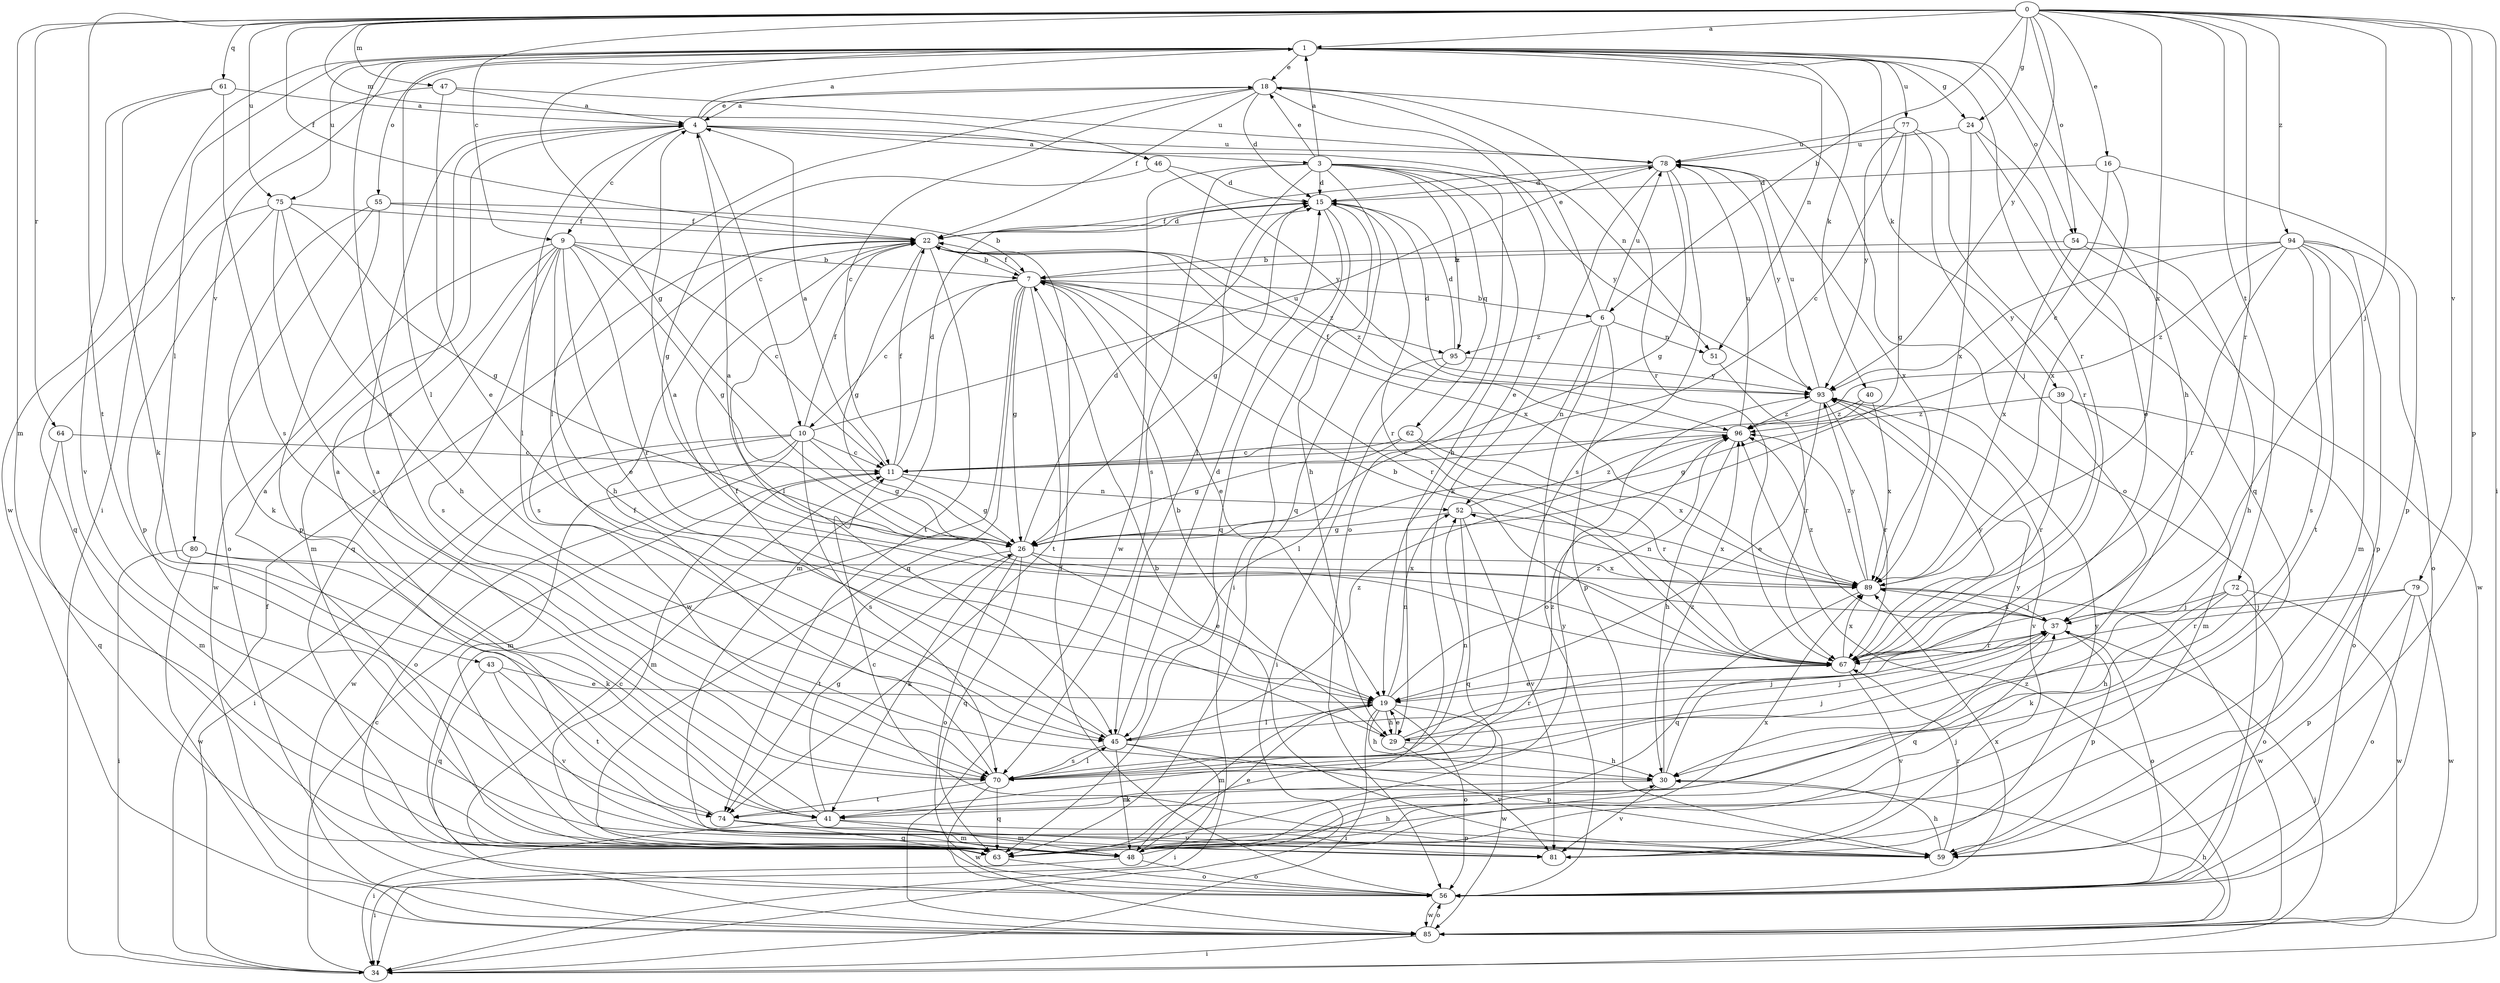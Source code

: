 strict digraph  {
0;
1;
3;
4;
6;
7;
9;
10;
11;
15;
16;
18;
19;
22;
24;
26;
29;
30;
34;
37;
39;
40;
41;
43;
45;
46;
47;
48;
51;
52;
54;
55;
56;
59;
61;
62;
63;
64;
67;
70;
72;
74;
75;
77;
78;
79;
80;
81;
85;
89;
93;
94;
95;
96;
0 -> 1  [label=a];
0 -> 6  [label=b];
0 -> 9  [label=c];
0 -> 16  [label=e];
0 -> 22  [label=f];
0 -> 24  [label=g];
0 -> 34  [label=i];
0 -> 37  [label=j];
0 -> 46  [label=m];
0 -> 47  [label=m];
0 -> 48  [label=m];
0 -> 54  [label=o];
0 -> 59  [label=p];
0 -> 61  [label=q];
0 -> 64  [label=r];
0 -> 67  [label=r];
0 -> 72  [label=t];
0 -> 74  [label=t];
0 -> 75  [label=u];
0 -> 79  [label=v];
0 -> 89  [label=x];
0 -> 93  [label=y];
0 -> 94  [label=z];
1 -> 18  [label=e];
1 -> 24  [label=g];
1 -> 26  [label=g];
1 -> 29  [label=h];
1 -> 34  [label=i];
1 -> 39  [label=k];
1 -> 40  [label=k];
1 -> 43  [label=l];
1 -> 45  [label=l];
1 -> 51  [label=n];
1 -> 54  [label=o];
1 -> 55  [label=o];
1 -> 67  [label=r];
1 -> 70  [label=s];
1 -> 75  [label=u];
1 -> 77  [label=u];
1 -> 80  [label=v];
3 -> 1  [label=a];
3 -> 15  [label=d];
3 -> 18  [label=e];
3 -> 29  [label=h];
3 -> 45  [label=l];
3 -> 56  [label=o];
3 -> 62  [label=q];
3 -> 63  [label=q];
3 -> 70  [label=s];
3 -> 85  [label=w];
3 -> 93  [label=y];
3 -> 95  [label=z];
4 -> 1  [label=a];
4 -> 3  [label=a];
4 -> 9  [label=c];
4 -> 10  [label=c];
4 -> 18  [label=e];
4 -> 45  [label=l];
4 -> 51  [label=n];
4 -> 78  [label=u];
6 -> 18  [label=e];
6 -> 51  [label=n];
6 -> 52  [label=n];
6 -> 56  [label=o];
6 -> 59  [label=p];
6 -> 78  [label=u];
6 -> 95  [label=z];
7 -> 6  [label=b];
7 -> 10  [label=c];
7 -> 19  [label=e];
7 -> 22  [label=f];
7 -> 26  [label=g];
7 -> 48  [label=m];
7 -> 63  [label=q];
7 -> 67  [label=r];
7 -> 74  [label=t];
7 -> 85  [label=w];
7 -> 95  [label=z];
9 -> 7  [label=b];
9 -> 11  [label=c];
9 -> 19  [label=e];
9 -> 26  [label=g];
9 -> 29  [label=h];
9 -> 48  [label=m];
9 -> 63  [label=q];
9 -> 67  [label=r];
9 -> 70  [label=s];
9 -> 85  [label=w];
10 -> 11  [label=c];
10 -> 22  [label=f];
10 -> 26  [label=g];
10 -> 34  [label=i];
10 -> 48  [label=m];
10 -> 56  [label=o];
10 -> 70  [label=s];
10 -> 78  [label=u];
10 -> 85  [label=w];
11 -> 4  [label=a];
11 -> 15  [label=d];
11 -> 22  [label=f];
11 -> 26  [label=g];
11 -> 48  [label=m];
11 -> 52  [label=n];
15 -> 22  [label=f];
15 -> 26  [label=g];
15 -> 29  [label=h];
15 -> 34  [label=i];
15 -> 63  [label=q];
15 -> 67  [label=r];
16 -> 11  [label=c];
16 -> 15  [label=d];
16 -> 59  [label=p];
16 -> 89  [label=x];
18 -> 4  [label=a];
18 -> 11  [label=c];
18 -> 15  [label=d];
18 -> 19  [label=e];
18 -> 22  [label=f];
18 -> 45  [label=l];
18 -> 56  [label=o];
18 -> 67  [label=r];
19 -> 29  [label=h];
19 -> 30  [label=h];
19 -> 34  [label=i];
19 -> 45  [label=l];
19 -> 48  [label=m];
19 -> 52  [label=n];
19 -> 56  [label=o];
19 -> 85  [label=w];
19 -> 96  [label=z];
22 -> 7  [label=b];
22 -> 15  [label=d];
22 -> 26  [label=g];
22 -> 45  [label=l];
22 -> 70  [label=s];
22 -> 74  [label=t];
22 -> 89  [label=x];
22 -> 96  [label=z];
24 -> 19  [label=e];
24 -> 63  [label=q];
24 -> 78  [label=u];
24 -> 89  [label=x];
26 -> 15  [label=d];
26 -> 19  [label=e];
26 -> 41  [label=k];
26 -> 56  [label=o];
26 -> 63  [label=q];
26 -> 74  [label=t];
26 -> 89  [label=x];
29 -> 7  [label=b];
29 -> 19  [label=e];
29 -> 30  [label=h];
29 -> 37  [label=j];
29 -> 67  [label=r];
29 -> 81  [label=v];
30 -> 41  [label=k];
30 -> 81  [label=v];
30 -> 93  [label=y];
30 -> 96  [label=z];
34 -> 11  [label=c];
34 -> 22  [label=f];
34 -> 37  [label=j];
37 -> 4  [label=a];
37 -> 56  [label=o];
37 -> 59  [label=p];
37 -> 63  [label=q];
37 -> 67  [label=r];
37 -> 89  [label=x];
37 -> 96  [label=z];
39 -> 48  [label=m];
39 -> 56  [label=o];
39 -> 67  [label=r];
39 -> 96  [label=z];
40 -> 26  [label=g];
40 -> 89  [label=x];
40 -> 96  [label=z];
41 -> 4  [label=a];
41 -> 26  [label=g];
41 -> 34  [label=i];
41 -> 48  [label=m];
41 -> 59  [label=p];
43 -> 19  [label=e];
43 -> 63  [label=q];
43 -> 74  [label=t];
43 -> 81  [label=v];
45 -> 15  [label=d];
45 -> 22  [label=f];
45 -> 34  [label=i];
45 -> 37  [label=j];
45 -> 48  [label=m];
45 -> 59  [label=p];
45 -> 70  [label=s];
45 -> 96  [label=z];
46 -> 15  [label=d];
46 -> 26  [label=g];
46 -> 93  [label=y];
47 -> 4  [label=a];
47 -> 19  [label=e];
47 -> 78  [label=u];
47 -> 85  [label=w];
48 -> 19  [label=e];
48 -> 30  [label=h];
48 -> 34  [label=i];
48 -> 37  [label=j];
48 -> 56  [label=o];
48 -> 89  [label=x];
51 -> 67  [label=r];
52 -> 26  [label=g];
52 -> 63  [label=q];
52 -> 81  [label=v];
52 -> 89  [label=x];
52 -> 96  [label=z];
54 -> 7  [label=b];
54 -> 30  [label=h];
54 -> 85  [label=w];
54 -> 89  [label=x];
55 -> 7  [label=b];
55 -> 22  [label=f];
55 -> 41  [label=k];
55 -> 56  [label=o];
55 -> 59  [label=p];
56 -> 11  [label=c];
56 -> 22  [label=f];
56 -> 85  [label=w];
56 -> 89  [label=x];
59 -> 7  [label=b];
59 -> 11  [label=c];
59 -> 30  [label=h];
59 -> 67  [label=r];
61 -> 4  [label=a];
61 -> 41  [label=k];
61 -> 70  [label=s];
61 -> 81  [label=v];
62 -> 11  [label=c];
62 -> 26  [label=g];
62 -> 67  [label=r];
62 -> 89  [label=x];
63 -> 4  [label=a];
63 -> 56  [label=o];
63 -> 93  [label=y];
64 -> 11  [label=c];
64 -> 48  [label=m];
64 -> 63  [label=q];
67 -> 4  [label=a];
67 -> 7  [label=b];
67 -> 19  [label=e];
67 -> 81  [label=v];
67 -> 89  [label=x];
67 -> 93  [label=y];
70 -> 22  [label=f];
70 -> 37  [label=j];
70 -> 45  [label=l];
70 -> 52  [label=n];
70 -> 63  [label=q];
70 -> 74  [label=t];
70 -> 85  [label=w];
70 -> 96  [label=z];
72 -> 30  [label=h];
72 -> 37  [label=j];
72 -> 41  [label=k];
72 -> 56  [label=o];
72 -> 85  [label=w];
74 -> 4  [label=a];
74 -> 48  [label=m];
74 -> 63  [label=q];
74 -> 81  [label=v];
75 -> 22  [label=f];
75 -> 26  [label=g];
75 -> 30  [label=h];
75 -> 59  [label=p];
75 -> 63  [label=q];
75 -> 70  [label=s];
77 -> 11  [label=c];
77 -> 26  [label=g];
77 -> 37  [label=j];
77 -> 67  [label=r];
77 -> 78  [label=u];
77 -> 93  [label=y];
78 -> 15  [label=d];
78 -> 22  [label=f];
78 -> 26  [label=g];
78 -> 41  [label=k];
78 -> 70  [label=s];
78 -> 89  [label=x];
78 -> 93  [label=y];
79 -> 37  [label=j];
79 -> 56  [label=o];
79 -> 59  [label=p];
79 -> 67  [label=r];
79 -> 85  [label=w];
80 -> 34  [label=i];
80 -> 41  [label=k];
80 -> 85  [label=w];
80 -> 89  [label=x];
81 -> 93  [label=y];
85 -> 30  [label=h];
85 -> 34  [label=i];
85 -> 56  [label=o];
85 -> 96  [label=z];
89 -> 37  [label=j];
89 -> 52  [label=n];
89 -> 63  [label=q];
89 -> 85  [label=w];
89 -> 93  [label=y];
89 -> 96  [label=z];
93 -> 15  [label=d];
93 -> 19  [label=e];
93 -> 67  [label=r];
93 -> 78  [label=u];
93 -> 81  [label=v];
93 -> 96  [label=z];
94 -> 7  [label=b];
94 -> 48  [label=m];
94 -> 56  [label=o];
94 -> 59  [label=p];
94 -> 67  [label=r];
94 -> 70  [label=s];
94 -> 74  [label=t];
94 -> 93  [label=y];
94 -> 96  [label=z];
95 -> 15  [label=d];
95 -> 34  [label=i];
95 -> 45  [label=l];
95 -> 93  [label=y];
96 -> 11  [label=c];
96 -> 22  [label=f];
96 -> 30  [label=h];
96 -> 78  [label=u];
}
